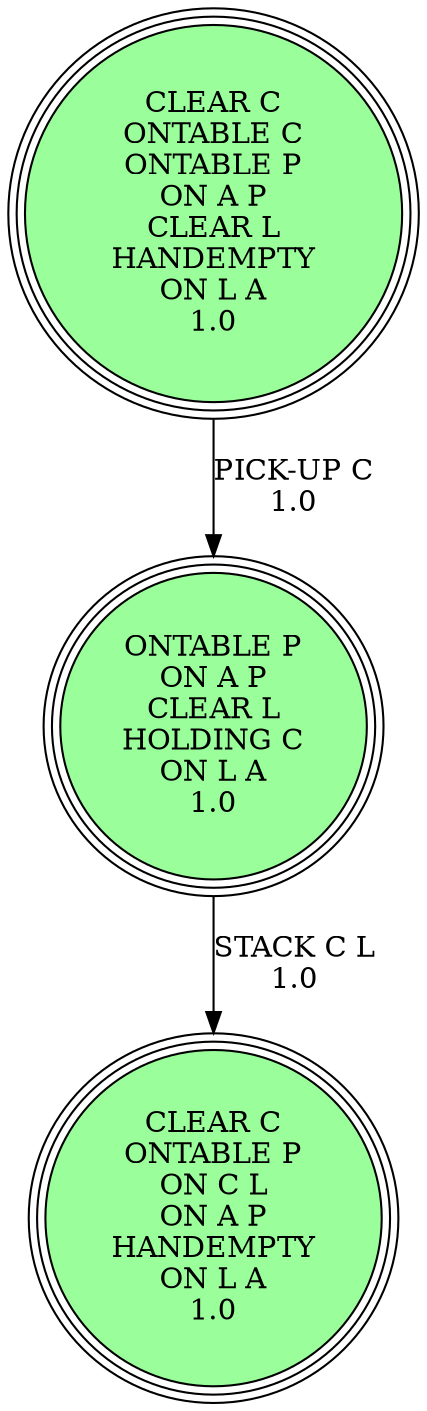 digraph {
"ONTABLE P\nON A P\nCLEAR L\nHOLDING C\nON L A\n1.0\n" -> "CLEAR C\nONTABLE P\nON C L\nON A P\nHANDEMPTY\nON L A\n1.0\n"[label="STACK C L\n1.0\n"];
"CLEAR C\nONTABLE C\nONTABLE P\nON A P\nCLEAR L\nHANDEMPTY\nON L A\n1.0\n" -> "ONTABLE P\nON A P\nCLEAR L\nHOLDING C\nON L A\n1.0\n"[label="PICK-UP C\n1.0\n"];
"CLEAR C\nONTABLE P\nON C L\nON A P\nHANDEMPTY\nON L A\n1.0\n" [shape=circle, style=filled, fillcolor=palegreen1, peripheries=3];
"CLEAR C\nONTABLE C\nONTABLE P\nON A P\nCLEAR L\nHANDEMPTY\nON L A\n1.0\n" [shape=circle, style=filled, fillcolor=palegreen1, peripheries=3];
"ONTABLE P\nON A P\nCLEAR L\nHOLDING C\nON L A\n1.0\n" [shape=circle, style=filled, fillcolor=palegreen1, peripheries=3];
"CLEAR C\nONTABLE P\nON C L\nON A P\nHANDEMPTY\nON L A\n1.0\n" [shape=circle, style=filled, fillcolor=palegreen1, peripheries=3];
}
